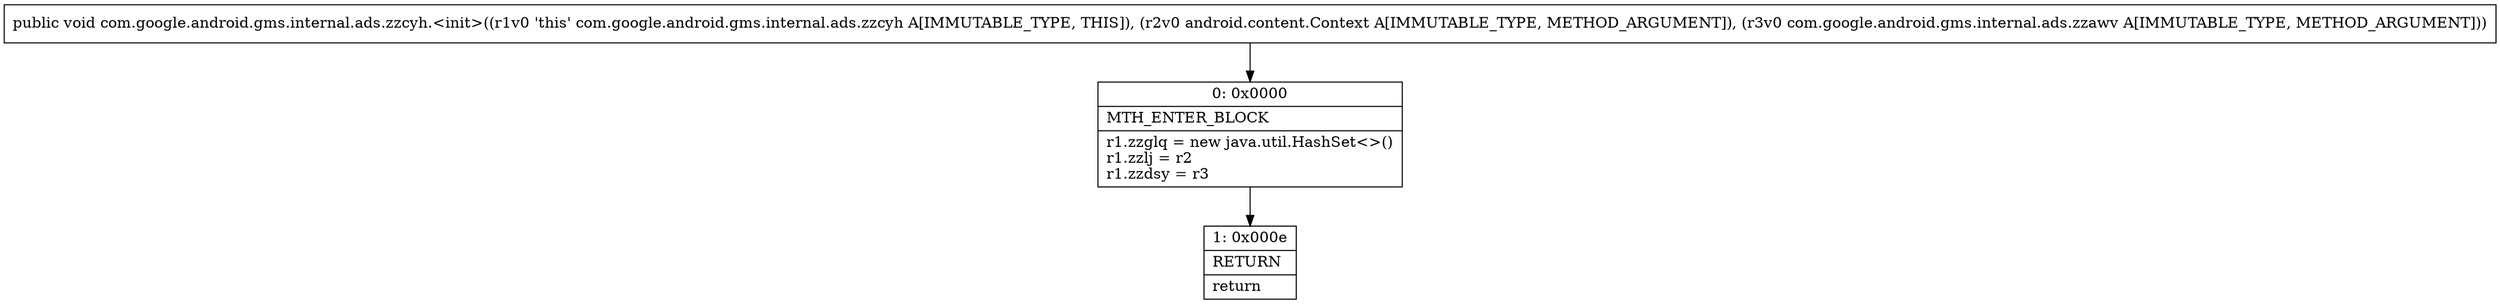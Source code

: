 digraph "CFG forcom.google.android.gms.internal.ads.zzcyh.\<init\>(Landroid\/content\/Context;Lcom\/google\/android\/gms\/internal\/ads\/zzawv;)V" {
Node_0 [shape=record,label="{0\:\ 0x0000|MTH_ENTER_BLOCK\l|r1.zzglq = new java.util.HashSet\<\>()\lr1.zzlj = r2\lr1.zzdsy = r3\l}"];
Node_1 [shape=record,label="{1\:\ 0x000e|RETURN\l|return\l}"];
MethodNode[shape=record,label="{public void com.google.android.gms.internal.ads.zzcyh.\<init\>((r1v0 'this' com.google.android.gms.internal.ads.zzcyh A[IMMUTABLE_TYPE, THIS]), (r2v0 android.content.Context A[IMMUTABLE_TYPE, METHOD_ARGUMENT]), (r3v0 com.google.android.gms.internal.ads.zzawv A[IMMUTABLE_TYPE, METHOD_ARGUMENT])) }"];
MethodNode -> Node_0;
Node_0 -> Node_1;
}

